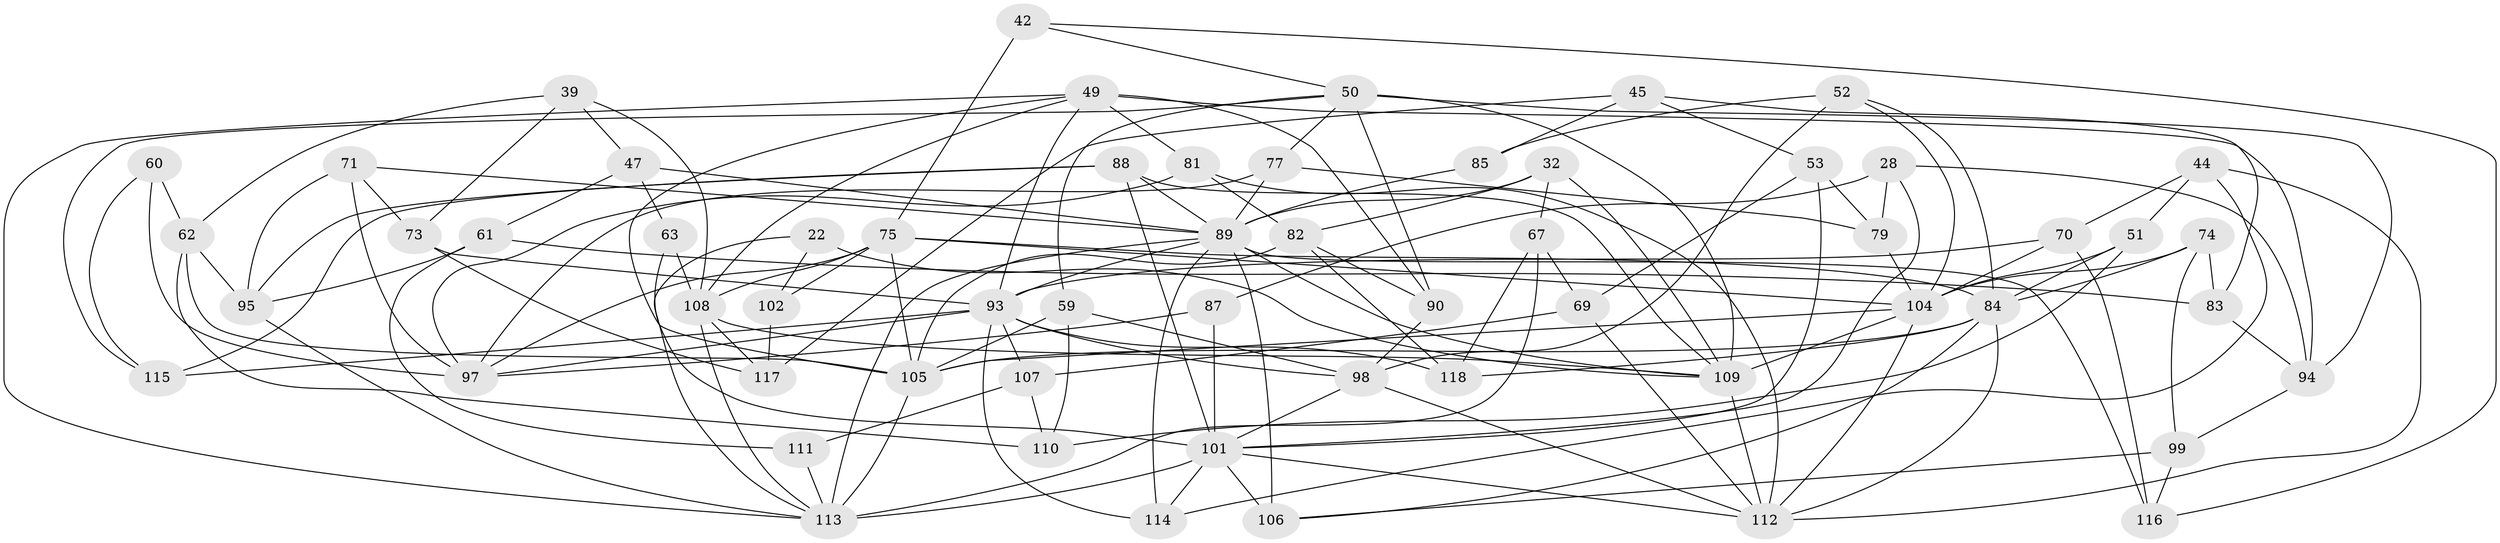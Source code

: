 // original degree distribution, {4: 1.0}
// Generated by graph-tools (version 1.1) at 2025/59/03/09/25 04:59:36]
// undirected, 59 vertices, 148 edges
graph export_dot {
graph [start="1"]
  node [color=gray90,style=filled];
  22;
  28 [super="+23"];
  32 [super="+9"];
  39;
  42;
  44;
  45;
  47;
  49 [super="+10+11+33"];
  50 [super="+8+15"];
  51;
  52;
  53;
  59;
  60;
  61;
  62 [super="+26"];
  63;
  67;
  69;
  70;
  71;
  73;
  74;
  75 [super="+46+65"];
  77;
  79;
  81 [super="+31"];
  82 [super="+41"];
  83;
  84 [super="+16"];
  85;
  87;
  88 [super="+25"];
  89 [super="+78+48"];
  90 [super="+21"];
  93 [super="+66"];
  94 [super="+92"];
  95 [super="+56"];
  97 [super="+24+34"];
  98 [super="+27+54"];
  99;
  101 [super="+4+17"];
  102;
  104 [super="+20+29+37"];
  105 [super="+12+19+86"];
  106 [super="+96"];
  107;
  108 [super="+3+57+103"];
  109 [super="+36+91"];
  110;
  111;
  112 [super="+35+40"];
  113 [super="+72+100"];
  114;
  115;
  116;
  117;
  118;
  22 -- 102;
  22 -- 113 [weight=2];
  22 -- 109;
  28 -- 87 [weight=2];
  28 -- 79;
  28 -- 94 [weight=2];
  28 -- 101;
  32 -- 67;
  32 -- 82 [weight=2];
  32 -- 109;
  32 -- 89 [weight=2];
  39 -- 47;
  39 -- 73;
  39 -- 108;
  39 -- 62;
  42 -- 116;
  42 -- 50;
  42 -- 75 [weight=2];
  44 -- 51;
  44 -- 70;
  44 -- 114;
  44 -- 112;
  45 -- 117;
  45 -- 83;
  45 -- 53;
  45 -- 85;
  47 -- 63;
  47 -- 61;
  47 -- 89;
  49 -- 93 [weight=2];
  49 -- 94;
  49 -- 81 [weight=3];
  49 -- 90;
  49 -- 113;
  49 -- 105;
  49 -- 108;
  50 -- 77;
  50 -- 94;
  50 -- 115;
  50 -- 90 [weight=2];
  50 -- 59;
  50 -- 109;
  51 -- 110;
  51 -- 84;
  51 -- 104;
  52 -- 85;
  52 -- 84;
  52 -- 104;
  52 -- 98;
  53 -- 79;
  53 -- 101;
  53 -- 69;
  59 -- 110;
  59 -- 98;
  59 -- 105;
  60 -- 62 [weight=2];
  60 -- 97;
  60 -- 115;
  61 -- 111;
  61 -- 83;
  61 -- 95;
  62 -- 110;
  62 -- 105;
  62 -- 95;
  63 -- 108 [weight=2];
  63 -- 101;
  67 -- 69;
  67 -- 118;
  67 -- 113;
  69 -- 112;
  69 -- 107;
  70 -- 116;
  70 -- 104;
  70 -- 93;
  71 -- 73;
  71 -- 89;
  71 -- 95;
  71 -- 97;
  73 -- 117;
  73 -- 93;
  74 -- 99;
  74 -- 104;
  74 -- 83;
  74 -- 84;
  75 -- 105 [weight=2];
  75 -- 102 [weight=2];
  75 -- 108 [weight=2];
  75 -- 84;
  75 -- 104;
  75 -- 97 [weight=2];
  77 -- 79;
  77 -- 97;
  77 -- 89;
  79 -- 104;
  81 -- 82;
  81 -- 97;
  81 -- 112;
  82 -- 118;
  82 -- 90;
  82 -- 105;
  83 -- 94;
  84 -- 105;
  84 -- 118;
  84 -- 106;
  84 -- 112;
  85 -- 89 [weight=2];
  87 -- 101;
  87 -- 97;
  88 -- 115;
  88 -- 101;
  88 -- 95 [weight=2];
  88 -- 109;
  88 -- 89;
  89 -- 113 [weight=2];
  89 -- 106 [weight=2];
  89 -- 116;
  89 -- 93;
  89 -- 114;
  89 -- 109;
  90 -- 98 [weight=2];
  93 -- 114;
  93 -- 115;
  93 -- 97;
  93 -- 98 [weight=2];
  93 -- 107;
  93 -- 118;
  94 -- 99;
  95 -- 113;
  98 -- 101;
  98 -- 112;
  99 -- 106;
  99 -- 116;
  101 -- 114;
  101 -- 106 [weight=2];
  101 -- 113 [weight=2];
  101 -- 112;
  102 -- 117;
  104 -- 112;
  104 -- 105 [weight=2];
  104 -- 109;
  105 -- 113 [weight=3];
  107 -- 111;
  107 -- 110;
  108 -- 113 [weight=2];
  108 -- 109;
  108 -- 117;
  109 -- 112;
  111 -- 113 [weight=2];
}
